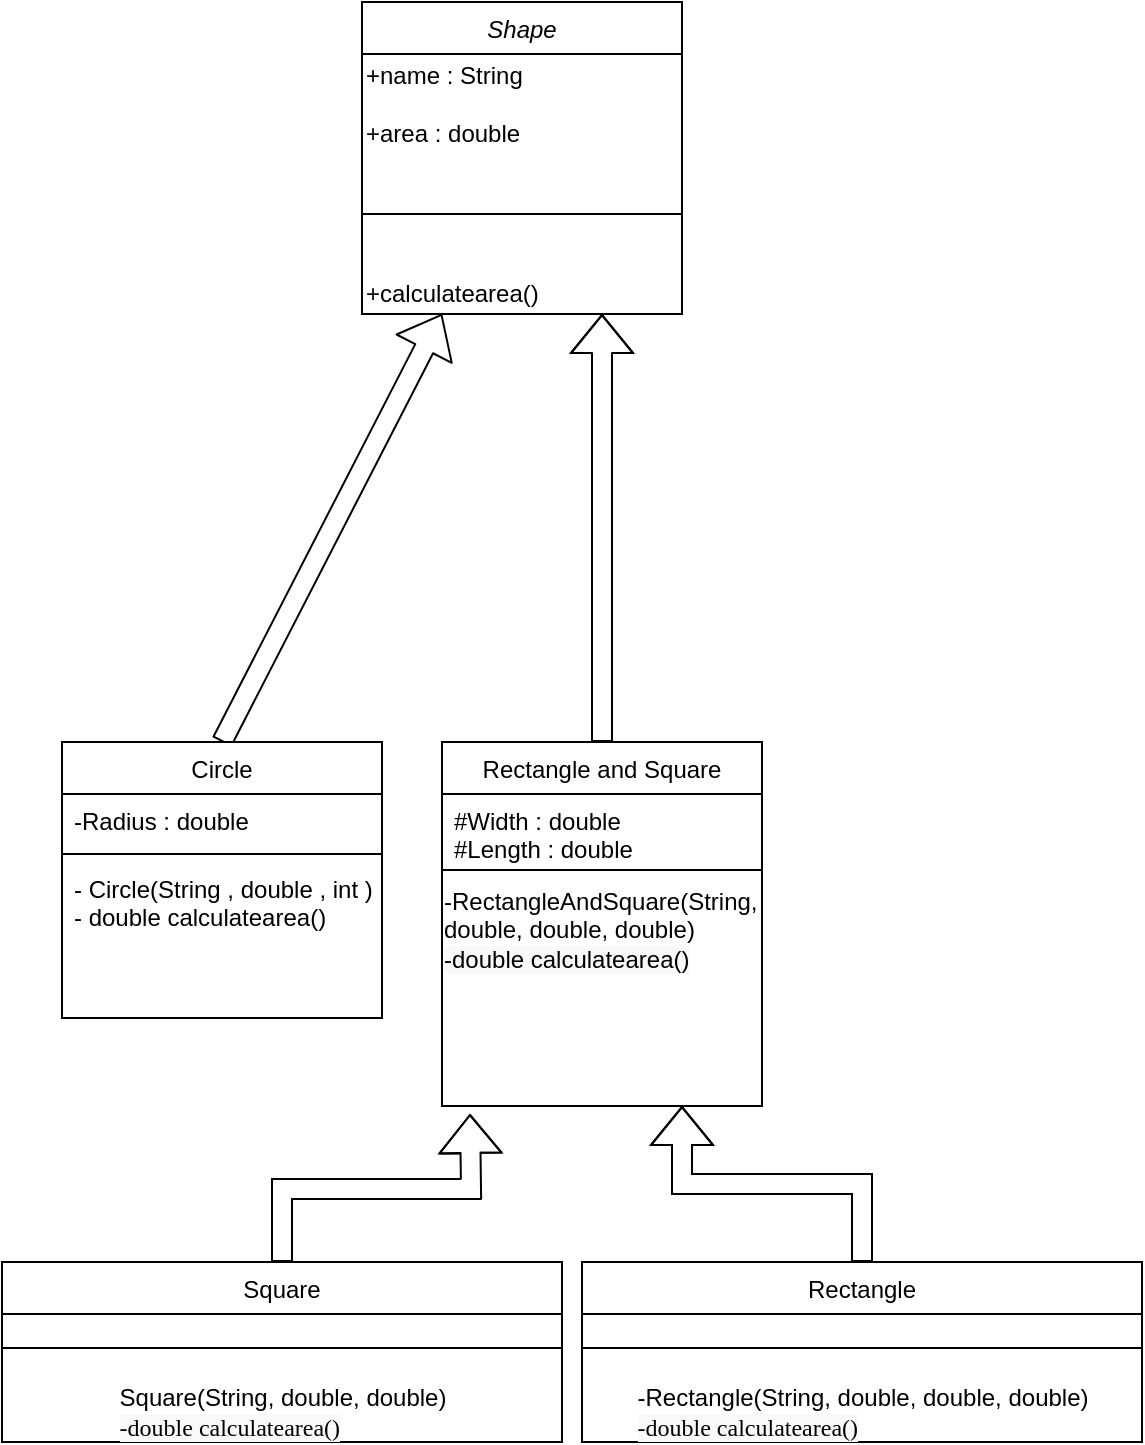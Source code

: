 <mxfile type="github" version="13.7.3">
  <diagram id="C5RBs43oDa-KdzZeNtuy" name="Page-1">
    <mxGraphModel grid="1" shadow="0" math="0" pageHeight="1169" pageWidth="827" pageScale="1" page="1" fold="1" arrows="1" connect="1" tooltips="1" guides="1" gridSize="10" dy="756" dx="851">
      <root>
        <mxCell id="WIyWlLk6GJQsqaUBKTNV-0" />
        <mxCell id="WIyWlLk6GJQsqaUBKTNV-1" parent="WIyWlLk6GJQsqaUBKTNV-0" />
        <mxCell id="zkfFHV4jXpPFQw0GAbJ--0" value="Shape" parent="WIyWlLk6GJQsqaUBKTNV-1" vertex="1" style="swimlane;fontStyle=2;align=center;verticalAlign=top;childLayout=stackLayout;horizontal=1;startSize=26;horizontalStack=0;resizeParent=1;resizeLast=0;collapsible=1;marginBottom=0;rounded=0;shadow=0;strokeWidth=1;">
          <mxGeometry height="156" width="160" as="geometry" y="80" x="220">
            <mxRectangle height="26" width="160" as="alternateBounds" y="140" x="230" />
          </mxGeometry>
        </mxCell>
        <mxCell id="gh8xMGNrN26eVv6D6Kvf-16" value="&lt;div align=&quot;left&quot;&gt;+name : String&lt;br&gt;&lt;br&gt;&lt;/div&gt;&lt;div align=&quot;left&quot;&gt;+area : double&lt;/div&gt;" parent="zkfFHV4jXpPFQw0GAbJ--0" vertex="1" style="text;html=1;align=left;verticalAlign=middle;resizable=0;points=[];autosize=1;">
          <mxGeometry height="50" width="160" as="geometry" y="26" />
        </mxCell>
        <mxCell id="zkfFHV4jXpPFQw0GAbJ--4" value="" parent="zkfFHV4jXpPFQw0GAbJ--0" vertex="1" style="line;html=1;strokeWidth=1;align=left;verticalAlign=middle;spacingTop=-1;spacingLeft=3;spacingRight=3;rotatable=0;labelPosition=right;points=[];portConstraint=eastwest;">
          <mxGeometry height="60" width="160" as="geometry" y="76" />
        </mxCell>
        <mxCell id="gh8xMGNrN26eVv6D6Kvf-15" value="+calculatearea()" parent="zkfFHV4jXpPFQw0GAbJ--0" vertex="1" style="text;html=1;strokeColor=none;fillColor=none;align=left;verticalAlign=middle;whiteSpace=wrap;rounded=0;">
          <mxGeometry height="20" width="160" as="geometry" y="136" />
        </mxCell>
        <mxCell id="gh8xMGNrN26eVv6D6Kvf-1" value="" parent="WIyWlLk6GJQsqaUBKTNV-1" style="endArrow=classic;html=1;exitX=0.5;exitY=0;exitDx=0;exitDy=0;entryX=0.75;entryY=1;entryDx=0;entryDy=0;shape=flexArrow;" edge="1" target="zkfFHV4jXpPFQw0GAbJ--0" source="zkfFHV4jXpPFQw0GAbJ--13">
          <mxGeometry height="50" width="50" as="geometry" relative="1">
            <mxPoint as="sourcePoint" y="450" x="-100" />
            <mxPoint as="targetPoint" y="400" x="-50" />
            <Array as="points">
              <mxPoint y="360" x="340" />
            </Array>
          </mxGeometry>
        </mxCell>
        <mxCell id="gh8xMGNrN26eVv6D6Kvf-2" value="" parent="WIyWlLk6GJQsqaUBKTNV-1" style="endArrow=classic;html=1;exitX=0.5;exitY=0;exitDx=0;exitDy=0;entryX=0.25;entryY=1;entryDx=0;entryDy=0;shape=flexArrow;sketch=0;" edge="1" target="zkfFHV4jXpPFQw0GAbJ--0" source="zkfFHV4jXpPFQw0GAbJ--6">
          <mxGeometry height="50" width="50" as="geometry" relative="1">
            <mxPoint as="sourcePoint" y="350" x="200" />
            <mxPoint as="targetPoint" y="310" x="250" />
            <Array as="points" />
          </mxGeometry>
        </mxCell>
        <mxCell id="gh8xMGNrN26eVv6D6Kvf-10" parent="WIyWlLk6GJQsqaUBKTNV-1" style="edgeStyle=orthogonalEdgeStyle;rounded=0;orthogonalLoop=1;jettySize=auto;html=1;exitX=0.5;exitY=0;exitDx=0;exitDy=0;shape=flexArrow;" edge="1" source="gh8xMGNrN26eVv6D6Kvf-6">
          <mxGeometry as="geometry" relative="1">
            <mxPoint as="targetPoint" y="636" x="274" />
          </mxGeometry>
        </mxCell>
        <mxCell id="gh8xMGNrN26eVv6D6Kvf-22" parent="WIyWlLk6GJQsqaUBKTNV-1" style="edgeStyle=orthogonalEdgeStyle;rounded=0;orthogonalLoop=1;jettySize=auto;html=1;exitX=0.5;exitY=0;exitDx=0;exitDy=0;entryX=0.75;entryY=1;entryDx=0;entryDy=0;shape=flexArrow;" edge="1" target="gh8xMGNrN26eVv6D6Kvf-4" source="gh8xMGNrN26eVv6D6Kvf-19">
          <mxGeometry as="geometry" relative="1" />
        </mxCell>
        <mxCell id="zkfFHV4jXpPFQw0GAbJ--13" value="Rectangle and Square" parent="WIyWlLk6GJQsqaUBKTNV-1" vertex="1" style="swimlane;fontStyle=0;align=center;verticalAlign=top;childLayout=stackLayout;horizontal=1;startSize=26;horizontalStack=0;resizeParent=1;resizeLast=0;collapsible=1;marginBottom=0;rounded=0;shadow=0;strokeWidth=1;">
          <mxGeometry height="182" width="160" as="geometry" y="450" x="260">
            <mxRectangle height="26" width="170" as="alternateBounds" y="380" x="340" />
          </mxGeometry>
        </mxCell>
        <mxCell id="zkfFHV4jXpPFQw0GAbJ--14" value="#Width : double &#xa;#Length : double" parent="zkfFHV4jXpPFQw0GAbJ--13" vertex="1" style="text;align=left;verticalAlign=top;spacingLeft=4;spacingRight=4;overflow=hidden;rotatable=0;points=[[0,0.5],[1,0.5]];portConstraint=eastwest;">
          <mxGeometry height="34" width="160" as="geometry" y="26" />
        </mxCell>
        <mxCell id="zkfFHV4jXpPFQw0GAbJ--15" value="" parent="zkfFHV4jXpPFQw0GAbJ--13" vertex="1" style="line;html=1;strokeWidth=1;align=left;verticalAlign=middle;spacingTop=-1;spacingLeft=3;spacingRight=3;rotatable=0;labelPosition=right;points=[];portConstraint=eastwest;">
          <mxGeometry height="8" width="160" as="geometry" y="60" />
        </mxCell>
        <mxCell id="gh8xMGNrN26eVv6D6Kvf-17" value="&lt;div align=&quot;left&quot;&gt;-RectangleAndSquare(String, double, double, double)&lt;br&gt;&lt;span style=&quot;font: 12px / 1.2 &amp;#34;helvetica&amp;#34; ; color: rgb(0 , 0 , 0) ; text-transform: none ; text-indent: 0px ; letter-spacing: normal ; text-decoration: none ; word-spacing: 0px ; display: inline ; float: none ; overflow-wrap: normal ; background-color: rgb(248 , 249 , 250)&quot;&gt;-double calculatearea()&lt;/span&gt;&lt;br&gt;&lt;/div&gt;" parent="zkfFHV4jXpPFQw0GAbJ--13" vertex="1" style="text;html=1;strokeColor=none;fillColor=none;align=center;verticalAlign=middle;whiteSpace=wrap;rounded=0;">
          <mxGeometry height="52" width="160" as="geometry" y="68" />
        </mxCell>
        <mxCell id="gh8xMGNrN26eVv6D6Kvf-4" value="&lt;div align=&quot;left&quot;&gt;&lt;/div&gt;" parent="zkfFHV4jXpPFQw0GAbJ--13" vertex="1" style="text;html=1;strokeColor=none;fillColor=none;align=left;verticalAlign=middle;whiteSpace=wrap;rounded=0;">
          <mxGeometry height="62" width="160" as="geometry" y="120" />
        </mxCell>
        <mxCell id="gh8xMGNrN26eVv6D6Kvf-6" value="Square" parent="WIyWlLk6GJQsqaUBKTNV-1" vertex="1" style="swimlane;fontStyle=0;align=center;verticalAlign=top;childLayout=stackLayout;horizontal=1;startSize=26;horizontalStack=0;resizeParent=1;resizeLast=0;collapsible=1;marginBottom=0;rounded=0;shadow=0;strokeWidth=1;">
          <mxGeometry height="90" width="280" as="geometry" y="710" x="40">
            <mxRectangle height="26" width="160" as="alternateBounds" y="380" x="130" />
          </mxGeometry>
        </mxCell>
        <mxCell id="gh8xMGNrN26eVv6D6Kvf-8" value="" parent="gh8xMGNrN26eVv6D6Kvf-6" vertex="1" style="line;html=1;strokeWidth=1;align=left;verticalAlign=middle;spacingTop=-1;spacingLeft=3;spacingRight=3;rotatable=0;labelPosition=right;points=[];portConstraint=eastwest;">
          <mxGeometry height="34" width="280" as="geometry" y="26" />
        </mxCell>
        <mxCell id="gh8xMGNrN26eVv6D6Kvf-18" value="&lt;div align=&quot;left&quot; style=&quot;text-align: left ; color: rgb(0 , 0 , 0) ; text-transform: none ; text-indent: 0px ; letter-spacing: normal ; font-family: &amp;#34;helvetica&amp;#34; ; font-size: 12px ; font-style: normal ; font-variant: normal ; font-weight: 400 ; text-decoration: none ; word-spacing: 0px&quot;&gt;Square(String, double, double)&lt;br&gt;&lt;span style=&quot;background-color: rgb(248 , 249 , 250) ; color: rgb(0 , 0 , 0) ; display: inline ; float: none ; font-family: &amp;#34;quot&amp;#34; ; font-stretch: normal ; font-style: normal ; font-variant: normal ; font-weight: normal ; letter-spacing: normal ; line-height: 1.2 ; overflow-wrap: normal ; text-decoration: none ; text-indent: 0px ; text-transform: none ; word-spacing: 0px&quot;&gt;-double calculatearea()&lt;/span&gt;&lt;br&gt;&lt;/div&gt;" parent="gh8xMGNrN26eVv6D6Kvf-6" vertex="1" style="text;html=1;align=center;verticalAlign=middle;resizable=0;points=[];autosize=1;">
          <mxGeometry height="30" width="280" as="geometry" y="60" />
        </mxCell>
        <mxCell id="gh8xMGNrN26eVv6D6Kvf-19" value="Rectangle" parent="WIyWlLk6GJQsqaUBKTNV-1" vertex="1" style="swimlane;fontStyle=0;align=center;verticalAlign=top;childLayout=stackLayout;horizontal=1;startSize=26;horizontalStack=0;resizeParent=1;resizeLast=0;collapsible=1;marginBottom=0;rounded=0;shadow=0;strokeWidth=1;">
          <mxGeometry height="90" width="280" as="geometry" y="710" x="330">
            <mxRectangle height="26" width="160" as="alternateBounds" y="380" x="130" />
          </mxGeometry>
        </mxCell>
        <mxCell id="gh8xMGNrN26eVv6D6Kvf-20" value="" parent="gh8xMGNrN26eVv6D6Kvf-19" vertex="1" style="line;html=1;strokeWidth=1;align=left;verticalAlign=middle;spacingTop=-1;spacingLeft=3;spacingRight=3;rotatable=0;labelPosition=right;points=[];portConstraint=eastwest;">
          <mxGeometry height="34" width="280" as="geometry" y="26" />
        </mxCell>
        <mxCell id="gh8xMGNrN26eVv6D6Kvf-21" value="&lt;div align=&quot;left&quot; style=&quot;text-align: left ; color: rgb(0 , 0 , 0) ; text-transform: none ; text-indent: 0px ; letter-spacing: normal ; font-size: 12px ; font-style: normal ; font-variant: normal ; font-weight: 400 ; text-decoration: none ; word-spacing: 0px&quot;&gt;-Rectangle(String, double, double, double)&lt;br&gt;&lt;span style=&quot;background-color: rgb(248 , 249 , 250) ; color: rgb(0 , 0 , 0) ; display: inline ; float: none ; font-family: &amp;#34;quot&amp;#34; ; font-style: normal ; font-variant: normal ; font-weight: normal ; letter-spacing: normal ; line-height: 1.2 ; overflow-wrap: normal ; text-decoration: none ; text-indent: 0px ; text-transform: none ; word-spacing: 0px&quot;&gt;-double calculatearea()&lt;/span&gt;&lt;br&gt;&lt;/div&gt;" parent="gh8xMGNrN26eVv6D6Kvf-19" vertex="1" style="text;html=1;align=center;verticalAlign=middle;resizable=0;points=[];autosize=1;">
          <mxGeometry height="30" width="280" as="geometry" y="60" />
        </mxCell>
        <mxCell id="zkfFHV4jXpPFQw0GAbJ--6" value="Circle" parent="WIyWlLk6GJQsqaUBKTNV-1" vertex="1" style="swimlane;fontStyle=0;align=center;verticalAlign=top;childLayout=stackLayout;horizontal=1;startSize=26;horizontalStack=0;resizeParent=1;resizeLast=0;collapsible=1;marginBottom=0;rounded=0;shadow=0;strokeWidth=1;">
          <mxGeometry height="138" width="160" as="geometry" y="450" x="70">
            <mxRectangle height="26" width="160" as="alternateBounds" y="380" x="130" />
          </mxGeometry>
        </mxCell>
        <mxCell id="zkfFHV4jXpPFQw0GAbJ--8" value="-Radius : double" parent="zkfFHV4jXpPFQw0GAbJ--6" vertex="1" style="text;align=left;verticalAlign=top;spacingLeft=4;spacingRight=4;overflow=hidden;rotatable=0;points=[[0,0.5],[1,0.5]];portConstraint=eastwest;rounded=0;shadow=0;html=0;">
          <mxGeometry height="26" width="160" as="geometry" y="26" />
        </mxCell>
        <mxCell id="zkfFHV4jXpPFQw0GAbJ--9" value="" parent="zkfFHV4jXpPFQw0GAbJ--6" vertex="1" style="line;html=1;strokeWidth=1;align=left;verticalAlign=middle;spacingTop=-1;spacingLeft=3;spacingRight=3;rotatable=0;labelPosition=right;points=[];portConstraint=eastwest;">
          <mxGeometry height="8" width="160" as="geometry" y="52" />
        </mxCell>
        <mxCell id="zkfFHV4jXpPFQw0GAbJ--11" value="- Circle(String , double , int )&lt;br&gt;- double calculatearea()" parent="zkfFHV4jXpPFQw0GAbJ--6" vertex="1" style="text;align=left;verticalAlign=top;spacingLeft=4;spacingRight=4;overflow=hidden;rotatable=0;points=[[0,0.5],[1,0.5]];portConstraint=eastwest;html=1;">
          <mxGeometry height="50" width="160" as="geometry" y="60" />
        </mxCell>
      </root>
    </mxGraphModel>
  </diagram>
</mxfile>
